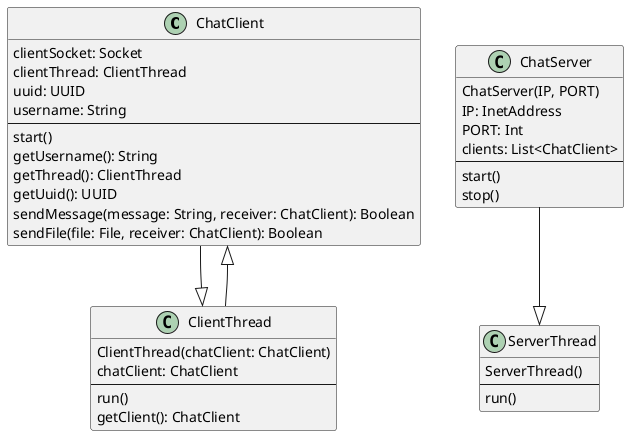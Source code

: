 @startuml
'https://plantuml.com/class-diagram

'ggf. werden Threads durch Coroutines (Kotlin-native Funktion) eingesetzt.
class ChatClient {
    clientSocket: Socket
    clientThread: ClientThread
    uuid: UUID
    username: String
    --
    start()
    getUsername(): String
    getThread(): ClientThread
    getUuid(): UUID
    sendMessage(message: String, receiver: ChatClient): Boolean
    sendFile(file: File, receiver: ChatClient): Boolean
}

class ClientThread {
    ClientThread(chatClient: ChatClient)
    chatClient: ChatClient
    --
    run()
    getClient(): ChatClient
}

class ChatServer {
    ChatServer(IP, PORT)
    IP: InetAddress
    PORT: Int
    clients: List<ChatClient>
    --
    start()
    stop()
}

class ServerThread {
    ServerThread()
    --
    run()
}

ChatClient --|> ClientThread
ClientThread --|> ChatClient
ChatServer --|> ServerThread
'abstract class AbstractList
'abstract AbstractCollection
'interface List
'interface Collection
'
'List <|-- AbstractList
'Collection <|-- AbstractCollection
'
'Collection <|- List
'AbstractCollection <|- AbstractList
'AbstractList <|-- ArrayList
'
'class ArrayList {
'Object[] elementData
'size()
'}
'
'enum TimeUnit {
'DAYS
'HOURS
'MINUTES
'}

@enduml
